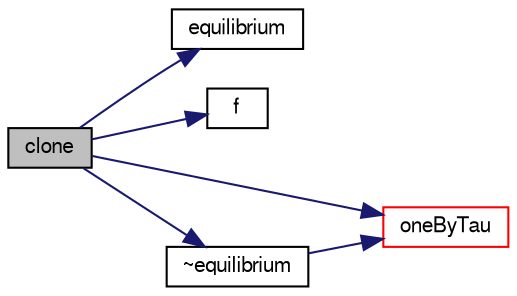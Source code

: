 digraph "clone"
{
  bgcolor="transparent";
  edge [fontname="FreeSans",fontsize="10",labelfontname="FreeSans",labelfontsize="10"];
  node [fontname="FreeSans",fontsize="10",shape=record];
  rankdir="LR";
  Node18 [label="clone",height=0.2,width=0.4,color="black", fillcolor="grey75", style="filled", fontcolor="black"];
  Node18 -> Node19 [color="midnightblue",fontsize="10",style="solid",fontname="FreeSans"];
  Node19 [label="equilibrium",height=0.2,width=0.4,color="black",URL="$a24278.html#a1d08d041f547f9071893b4ebfc72c61d",tooltip="Constructors. "];
  Node18 -> Node20 [color="midnightblue",fontsize="10",style="solid",fontname="FreeSans"];
  Node20 [label="f",height=0.2,width=0.4,color="black",URL="$a17900.html#a888be93833ac7a23170555c69c690288"];
  Node18 -> Node21 [color="midnightblue",fontsize="10",style="solid",fontname="FreeSans"];
  Node21 [label="oneByTau",height=0.2,width=0.4,color="red",URL="$a24278.html#a19b7db89d9d44e2a7820ce8692c7a1f1",tooltip="Member Functions. "];
  Node18 -> Node29 [color="midnightblue",fontsize="10",style="solid",fontname="FreeSans"];
  Node29 [label="~equilibrium",height=0.2,width=0.4,color="black",URL="$a24278.html#aba947a710a27bf837e59ee7096896bd4",tooltip="Destructor. "];
  Node29 -> Node21 [color="midnightblue",fontsize="10",style="solid",fontname="FreeSans"];
}
